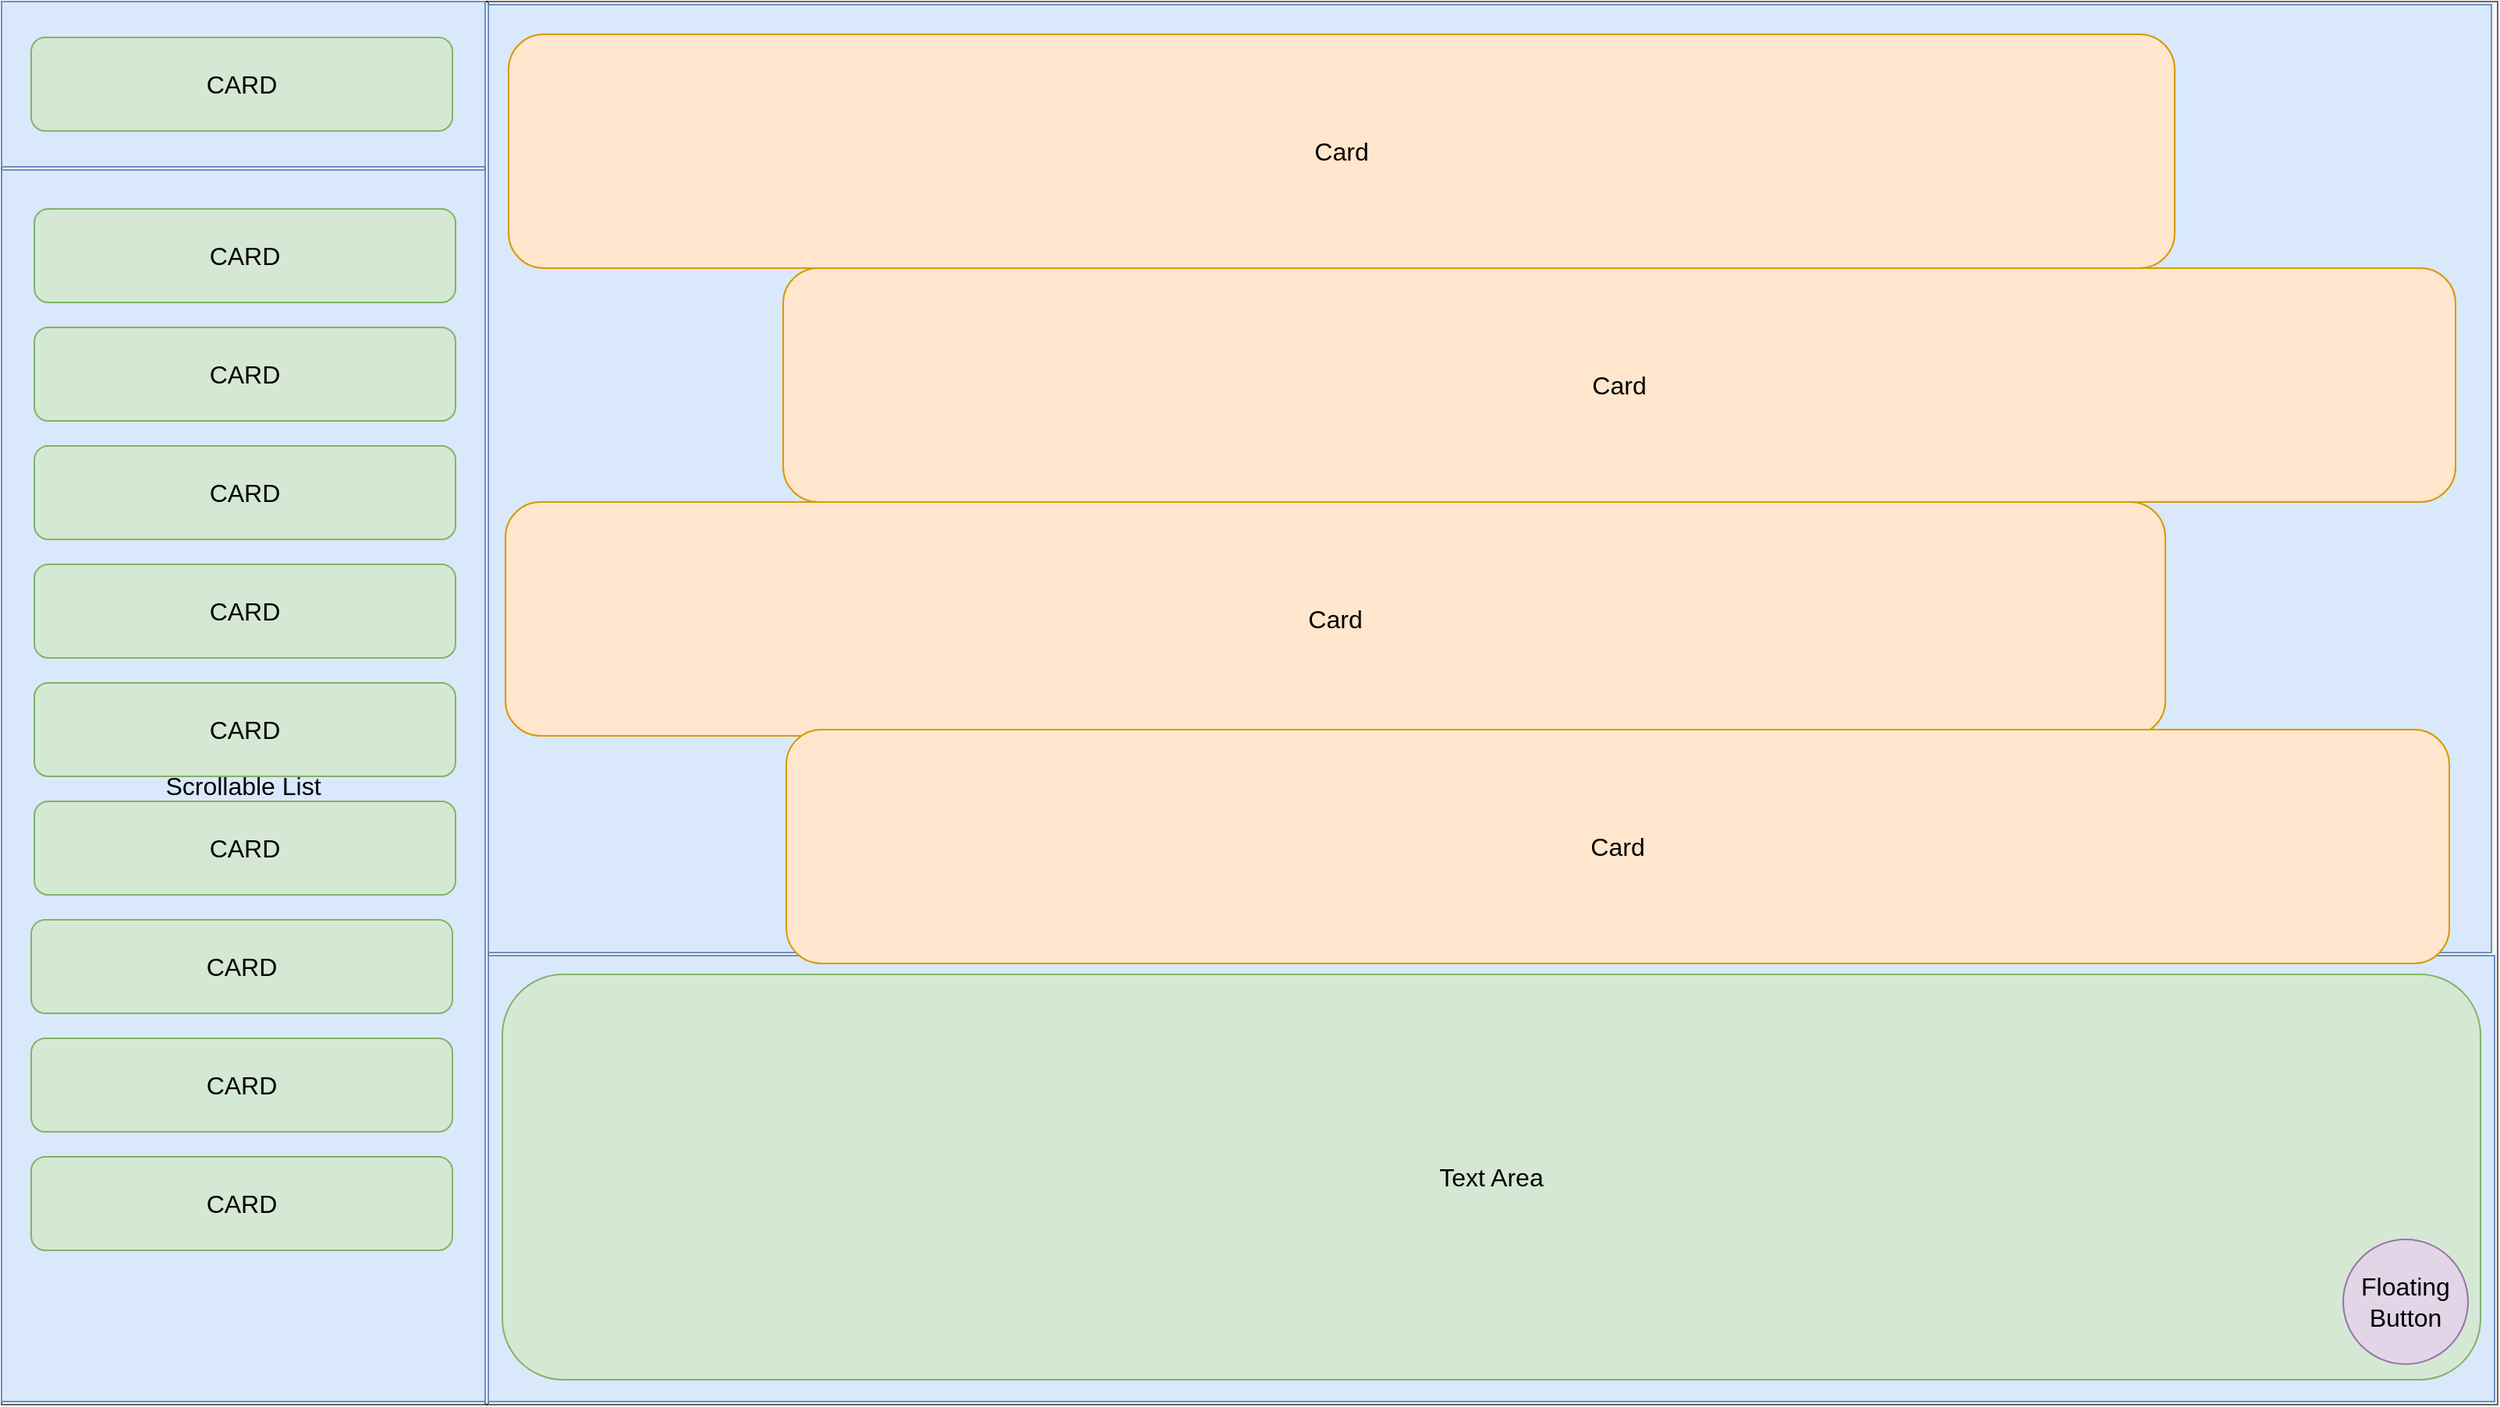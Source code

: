 <mxfile version="21.1.2" type="device">
  <diagram name="Page-1" id="sju2gjSk65aQbh1DIoKu">
    <mxGraphModel dx="1940" dy="1386" grid="0" gridSize="10" guides="1" tooltips="1" connect="1" arrows="1" fold="1" page="1" pageScale="1" pageWidth="1600" pageHeight="900" math="0" shadow="0">
      <root>
        <mxCell id="0" />
        <mxCell id="R66eOJA1OSEBc58sSeY8-56" value="App Widget" style="locked=1;" parent="0" />
        <mxCell id="R66eOJA1OSEBc58sSeY8-57" value="Grid" style="rounded=0;whiteSpace=wrap;html=1;fontSize=16;" vertex="1" parent="R66eOJA1OSEBc58sSeY8-56">
          <mxGeometry width="1600" height="900" as="geometry" />
        </mxCell>
        <mxCell id="1" value="Screen Widgets" style="locked=1;" parent="0" />
        <mxCell id="R66eOJA1OSEBc58sSeY8-1" value="Row" style="rounded=0;whiteSpace=wrap;html=1;fontSize=16;fillColor=#f5f5f5;fontColor=#333333;strokeColor=#666666;" vertex="1" parent="1">
          <mxGeometry width="310" height="900" as="geometry" />
        </mxCell>
        <mxCell id="R66eOJA1OSEBc58sSeY8-2" value="Row" style="rounded=0;whiteSpace=wrap;html=1;fontSize=16;fillColor=#f5f5f5;fontColor=#333333;strokeColor=#666666;" vertex="1" parent="1">
          <mxGeometry x="312" width="1288" height="900" as="geometry" />
        </mxCell>
        <mxCell id="R66eOJA1OSEBc58sSeY8-31" value="Zone Widgets" style="locked=1;" parent="0" />
        <mxCell id="R66eOJA1OSEBc58sSeY8-51" value="Centered Item" style="rounded=0;whiteSpace=wrap;html=1;fontSize=16;fillColor=#dae8fc;strokeColor=#6c8ebf;" vertex="1" parent="R66eOJA1OSEBc58sSeY8-31">
          <mxGeometry width="310" height="106" as="geometry" />
        </mxCell>
        <mxCell id="R66eOJA1OSEBc58sSeY8-52" value="Column" style="rounded=0;whiteSpace=wrap;html=1;fontSize=16;fillColor=#dae8fc;strokeColor=#6c8ebf;" vertex="1" parent="R66eOJA1OSEBc58sSeY8-31">
          <mxGeometry x="312" y="612" width="1286" height="286" as="geometry" />
        </mxCell>
        <mxCell id="R66eOJA1OSEBc58sSeY8-53" value="SCROLLABLE GRID" style="rounded=0;whiteSpace=wrap;html=1;fontSize=16;fillColor=#dae8fc;strokeColor=#6c8ebf;" vertex="1" parent="R66eOJA1OSEBc58sSeY8-31">
          <mxGeometry x="312" y="2" width="1284" height="608" as="geometry" />
        </mxCell>
        <mxCell id="R66eOJA1OSEBc58sSeY8-55" value="Scrollable List" style="rounded=0;whiteSpace=wrap;html=1;fontSize=16;fillColor=#dae8fc;strokeColor=#6c8ebf;" vertex="1" parent="R66eOJA1OSEBc58sSeY8-31">
          <mxGeometry y="108" width="310" height="790" as="geometry" />
        </mxCell>
        <mxCell id="R66eOJA1OSEBc58sSeY8-32" value="Sidebar Widgets" style="locked=1;" parent="0" />
        <mxCell id="R66eOJA1OSEBc58sSeY8-34" value="CARD" style="rounded=1;whiteSpace=wrap;html=1;fontSize=16;fillColor=#d5e8d4;strokeColor=#82b366;" vertex="1" parent="R66eOJA1OSEBc58sSeY8-32">
          <mxGeometry x="19" y="23" width="270" height="60" as="geometry" />
        </mxCell>
        <mxCell id="R66eOJA1OSEBc58sSeY8-35" value="CARD" style="rounded=1;whiteSpace=wrap;html=1;fontSize=16;fillColor=#d5e8d4;strokeColor=#82b366;" vertex="1" parent="R66eOJA1OSEBc58sSeY8-32">
          <mxGeometry x="21" y="133" width="270" height="60" as="geometry" />
        </mxCell>
        <mxCell id="R66eOJA1OSEBc58sSeY8-36" value="CARD" style="rounded=1;whiteSpace=wrap;html=1;fontSize=16;fillColor=#d5e8d4;strokeColor=#82b366;" vertex="1" parent="R66eOJA1OSEBc58sSeY8-32">
          <mxGeometry x="21" y="209" width="270" height="60" as="geometry" />
        </mxCell>
        <mxCell id="R66eOJA1OSEBc58sSeY8-37" value="CARD" style="rounded=1;whiteSpace=wrap;html=1;fontSize=16;fillColor=#d5e8d4;strokeColor=#82b366;" vertex="1" parent="R66eOJA1OSEBc58sSeY8-32">
          <mxGeometry x="21" y="285" width="270" height="60" as="geometry" />
        </mxCell>
        <mxCell id="R66eOJA1OSEBc58sSeY8-38" value="CARD" style="rounded=1;whiteSpace=wrap;html=1;fontSize=16;fillColor=#d5e8d4;strokeColor=#82b366;" vertex="1" parent="R66eOJA1OSEBc58sSeY8-32">
          <mxGeometry x="21" y="361" width="270" height="60" as="geometry" />
        </mxCell>
        <mxCell id="R66eOJA1OSEBc58sSeY8-39" value="CARD" style="rounded=1;whiteSpace=wrap;html=1;fontSize=16;fillColor=#d5e8d4;strokeColor=#82b366;" vertex="1" parent="R66eOJA1OSEBc58sSeY8-32">
          <mxGeometry x="21" y="437" width="270" height="60" as="geometry" />
        </mxCell>
        <mxCell id="R66eOJA1OSEBc58sSeY8-40" value="CARD" style="rounded=1;whiteSpace=wrap;html=1;fontSize=16;fillColor=#d5e8d4;strokeColor=#82b366;" vertex="1" parent="R66eOJA1OSEBc58sSeY8-32">
          <mxGeometry x="21" y="513" width="270" height="60" as="geometry" />
        </mxCell>
        <mxCell id="R66eOJA1OSEBc58sSeY8-41" value="CARD" style="rounded=1;whiteSpace=wrap;html=1;fontSize=16;fillColor=#d5e8d4;strokeColor=#82b366;" vertex="1" parent="R66eOJA1OSEBc58sSeY8-32">
          <mxGeometry x="19" y="589" width="270" height="60" as="geometry" />
        </mxCell>
        <mxCell id="R66eOJA1OSEBc58sSeY8-42" value="CARD" style="rounded=1;whiteSpace=wrap;html=1;fontSize=16;fillColor=#d5e8d4;strokeColor=#82b366;" vertex="1" parent="R66eOJA1OSEBc58sSeY8-32">
          <mxGeometry x="19" y="665" width="270" height="60" as="geometry" />
        </mxCell>
        <mxCell id="R66eOJA1OSEBc58sSeY8-43" value="CARD" style="rounded=1;whiteSpace=wrap;html=1;fontSize=16;fillColor=#d5e8d4;strokeColor=#82b366;" vertex="1" parent="R66eOJA1OSEBc58sSeY8-32">
          <mxGeometry x="19" y="741" width="270" height="60" as="geometry" />
        </mxCell>
        <mxCell id="R66eOJA1OSEBc58sSeY8-33" value="ChatBox Widgets" style="locked=1;" parent="0" />
        <mxCell id="R66eOJA1OSEBc58sSeY8-44" value="Text Area" style="rounded=1;whiteSpace=wrap;html=1;fontSize=16;fillColor=#d5e8d4;strokeColor=#82b366;" vertex="1" parent="R66eOJA1OSEBc58sSeY8-33">
          <mxGeometry x="321" y="624" width="1268" height="260" as="geometry" />
        </mxCell>
        <mxCell id="R66eOJA1OSEBc58sSeY8-45" value="Floating&lt;br&gt;Button" style="ellipse;whiteSpace=wrap;html=1;aspect=fixed;fontSize=16;fillColor=#e1d5e7;strokeColor=#9673a6;" vertex="1" parent="R66eOJA1OSEBc58sSeY8-33">
          <mxGeometry x="1501" y="794" width="80" height="80" as="geometry" />
        </mxCell>
        <mxCell id="R66eOJA1OSEBc58sSeY8-46" value="Transcript Widgets" style="locked=1;" parent="0" />
        <mxCell id="R66eOJA1OSEBc58sSeY8-47" value="Card" style="rounded=1;whiteSpace=wrap;html=1;fontSize=16;fillColor=#ffe6cc;strokeColor=#d79b00;" vertex="1" parent="R66eOJA1OSEBc58sSeY8-46">
          <mxGeometry x="325" y="21" width="1068" height="150" as="geometry" />
        </mxCell>
        <mxCell id="R66eOJA1OSEBc58sSeY8-48" value="Card" style="rounded=1;whiteSpace=wrap;html=1;fontSize=16;fillColor=#ffe6cc;strokeColor=#d79b00;" vertex="1" parent="R66eOJA1OSEBc58sSeY8-46">
          <mxGeometry x="501" y="171" width="1072" height="150" as="geometry" />
        </mxCell>
        <mxCell id="R66eOJA1OSEBc58sSeY8-49" value="Card" style="rounded=1;whiteSpace=wrap;html=1;fontSize=16;fillColor=#ffe6cc;strokeColor=#d79b00;" vertex="1" parent="R66eOJA1OSEBc58sSeY8-46">
          <mxGeometry x="323" y="321" width="1064" height="150" as="geometry" />
        </mxCell>
        <mxCell id="R66eOJA1OSEBc58sSeY8-50" value="Card" style="rounded=1;whiteSpace=wrap;html=1;fontSize=16;fillColor=#ffe6cc;strokeColor=#d79b00;" vertex="1" parent="R66eOJA1OSEBc58sSeY8-46">
          <mxGeometry x="503" y="467" width="1066" height="150" as="geometry" />
        </mxCell>
      </root>
    </mxGraphModel>
  </diagram>
</mxfile>
